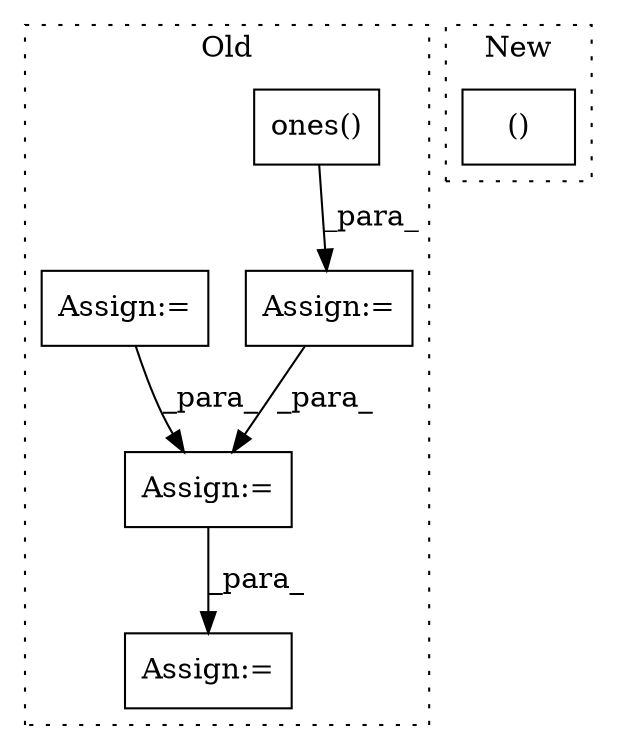 digraph G {
subgraph cluster0 {
1 [label="ones()" a="75" s="5846,5863" l="8,1" shape="box"];
3 [label="Assign:=" a="68" s="6090" l="3" shape="box"];
4 [label="Assign:=" a="68" s="5837" l="3" shape="box"];
5 [label="Assign:=" a="68" s="6051" l="3" shape="box"];
6 [label="Assign:=" a="68" s="5982" l="3" shape="box"];
label = "Old";
style="dotted";
}
subgraph cluster1 {
2 [label="()" a="54" s="6824" l="17" shape="box"];
label = "New";
style="dotted";
}
1 -> 4 [label="_para_"];
4 -> 5 [label="_para_"];
5 -> 3 [label="_para_"];
6 -> 5 [label="_para_"];
}